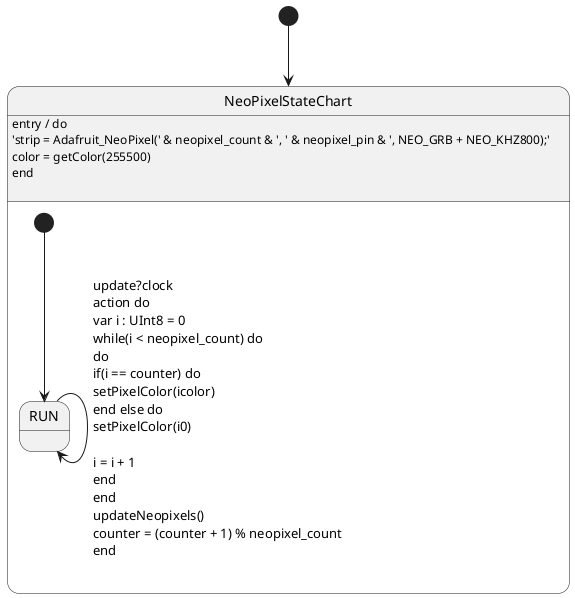 @startuml
skinparam defaultTextAlignment left
[*] --> NeoPixelStateChart
state NeoPixelStateChart{
state RUN{

RUN --> RUN : update?clock\naction do \nvar i : UInt8 = 0\nwhile(i < neopixel_count) do\ndo \nif(i == counter) do\nsetPixelColor(icolor)\nend else do\nsetPixelColor(i0)\n\ni = i + 1\nend\nend\nupdateNeopixels()\ncounter = (counter + 1) % neopixel_count\nend\n
}
[*] --> RUN
	NeoPixelStateChart : entry / do \n'strip = Adafruit_NeoPixel(' & neopixel_count & ', ' & neopixel_pin & ', NEO_GRB + NEO_KHZ800);'\ncolor = getColor(255500)\nend\n
}
@enduml
